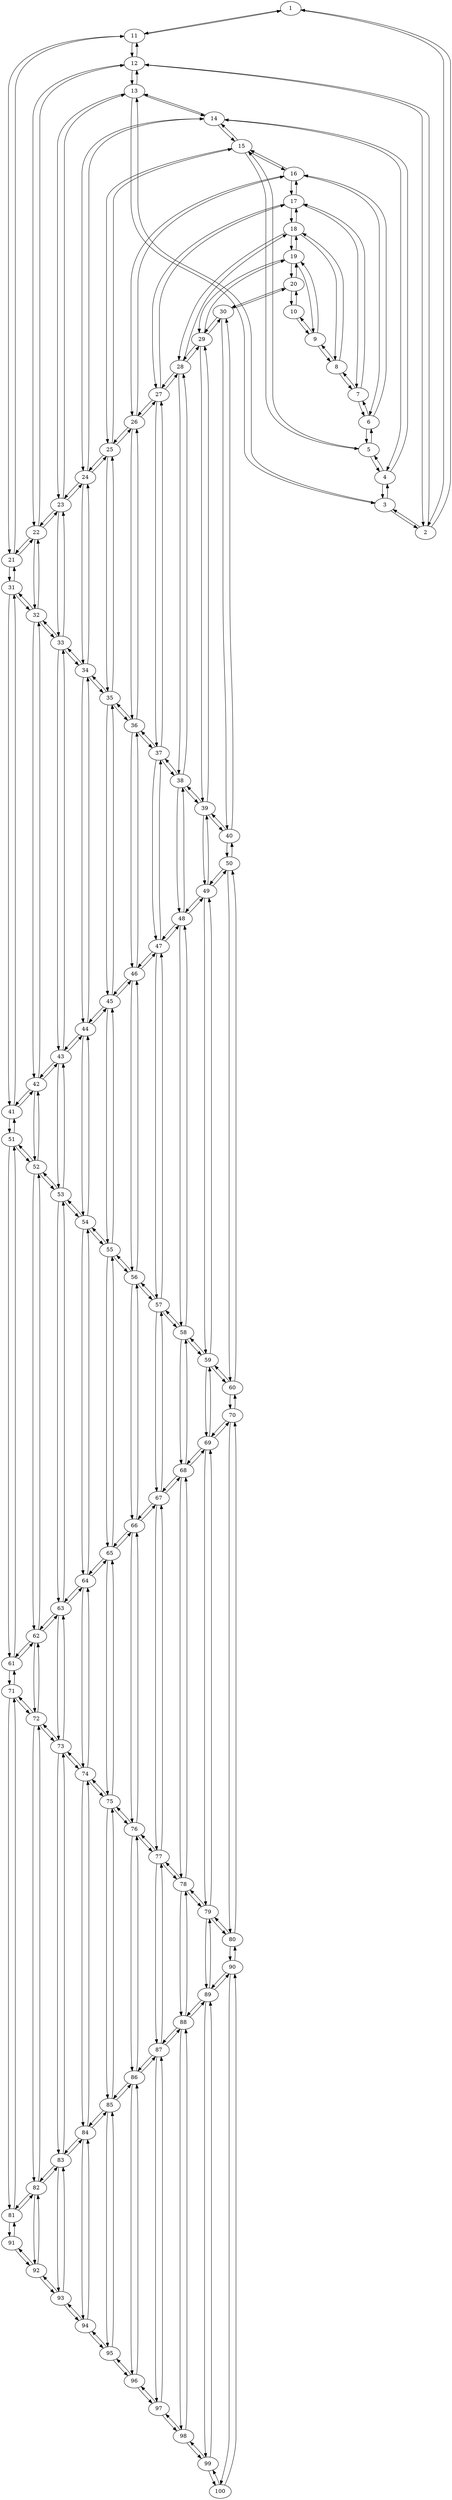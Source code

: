 digraph{1 [ pos = "1,1!" ]
11 [ pos = "1,2!" ]
11->1;
1->11
21 [ pos = "1,3!" ]
21->11;
11->21
31 [ pos = "1,4!" ]
31->21;
21->31
41 [ pos = "1,5!" ]
41->31;
31->41
51 [ pos = "1,6!" ]
51->41;
41->51
61 [ pos = "1,7!" ]
61->51;
51->61
71 [ pos = "1,8!" ]
71->61;
61->71
81 [ pos = "1,9!" ]
81->71;
71->81
91 [ pos = "1,10!" ]
91->81;
81->91
2 [ pos = "2,1!" ]
2->1;
1->2
12 [ pos = "2,2!" ]
12->11;
11->12
12->2;
2->12
22 [ pos = "2,3!" ]
22->21;
21->22
22->12;
12->22
32 [ pos = "2,4!" ]
32->31;
31->32
32->22;
22->32
42 [ pos = "2,5!" ]
42->41;
41->42
42->32;
32->42
52 [ pos = "2,6!" ]
52->51;
51->52
52->42;
42->52
62 [ pos = "2,7!" ]
62->61;
61->62
62->52;
52->62
72 [ pos = "2,8!" ]
72->71;
71->72
72->62;
62->72
82 [ pos = "2,9!" ]
82->81;
81->82
82->72;
72->82
92 [ pos = "2,10!" ]
92->91;
91->92
92->82;
82->92
3 [ pos = "3,1!" ]
3->2;
2->3
13 [ pos = "3,2!" ]
13->12;
12->13
13->3;
3->13
23 [ pos = "3,3!" ]
23->22;
22->23
23->13;
13->23
33 [ pos = "3,4!" ]
33->32;
32->33
33->23;
23->33
43 [ pos = "3,5!" ]
43->42;
42->43
43->33;
33->43
53 [ pos = "3,6!" ]
53->52;
52->53
53->43;
43->53
63 [ pos = "3,7!" ]
63->62;
62->63
63->53;
53->63
73 [ pos = "3,8!" ]
73->72;
72->73
73->63;
63->73
83 [ pos = "3,9!" ]
83->82;
82->83
83->73;
73->83
93 [ pos = "3,10!" ]
93->92;
92->93
93->83;
83->93
4 [ pos = "4,1!" ]
4->3;
3->4
14 [ pos = "4,2!" ]
14->13;
13->14
14->4;
4->14
24 [ pos = "4,3!" ]
24->23;
23->24
24->14;
14->24
34 [ pos = "4,4!" ]
34->33;
33->34
34->24;
24->34
44 [ pos = "4,5!" ]
44->43;
43->44
44->34;
34->44
54 [ pos = "4,6!" ]
54->53;
53->54
54->44;
44->54
64 [ pos = "4,7!" ]
64->63;
63->64
64->54;
54->64
74 [ pos = "4,8!" ]
74->73;
73->74
74->64;
64->74
84 [ pos = "4,9!" ]
84->83;
83->84
84->74;
74->84
94 [ pos = "4,10!" ]
94->93;
93->94
94->84;
84->94
5 [ pos = "5,1!" ]
5->4;
4->5
15 [ pos = "5,2!" ]
15->14;
14->15
15->5;
5->15
25 [ pos = "5,3!" ]
25->24;
24->25
25->15;
15->25
35 [ pos = "5,4!" ]
35->34;
34->35
35->25;
25->35
45 [ pos = "5,5!" ]
45->44;
44->45
45->35;
35->45
55 [ pos = "5,6!" ]
55->54;
54->55
55->45;
45->55
65 [ pos = "5,7!" ]
65->64;
64->65
65->55;
55->65
75 [ pos = "5,8!" ]
75->74;
74->75
75->65;
65->75
85 [ pos = "5,9!" ]
85->84;
84->85
85->75;
75->85
95 [ pos = "5,10!" ]
95->94;
94->95
95->85;
85->95
6 [ pos = "6,1!" ]
6->5;
5->6
16 [ pos = "6,2!" ]
16->15;
15->16
16->6;
6->16
26 [ pos = "6,3!" ]
26->25;
25->26
26->16;
16->26
36 [ pos = "6,4!" ]
36->35;
35->36
36->26;
26->36
46 [ pos = "6,5!" ]
46->45;
45->46
46->36;
36->46
56 [ pos = "6,6!" ]
56->55;
55->56
56->46;
46->56
66 [ pos = "6,7!" ]
66->65;
65->66
66->56;
56->66
76 [ pos = "6,8!" ]
76->75;
75->76
76->66;
66->76
86 [ pos = "6,9!" ]
86->85;
85->86
86->76;
76->86
96 [ pos = "6,10!" ]
96->95;
95->96
96->86;
86->96
7 [ pos = "7,1!" ]
7->6;
6->7
17 [ pos = "7,2!" ]
17->16;
16->17
17->7;
7->17
27 [ pos = "7,3!" ]
27->26;
26->27
27->17;
17->27
37 [ pos = "7,4!" ]
37->36;
36->37
37->27;
27->37
47 [ pos = "7,5!" ]
47->46;
46->47
47->37;
37->47
57 [ pos = "7,6!" ]
57->56;
56->57
57->47;
47->57
67 [ pos = "7,7!" ]
67->66;
66->67
67->57;
57->67
77 [ pos = "7,8!" ]
77->76;
76->77
77->67;
67->77
87 [ pos = "7,9!" ]
87->86;
86->87
87->77;
77->87
97 [ pos = "7,10!" ]
97->96;
96->97
97->87;
87->97
8 [ pos = "8,1!" ]
8->7;
7->8
18 [ pos = "8,2!" ]
18->17;
17->18
18->8;
8->18
28 [ pos = "8,3!" ]
28->27;
27->28
28->18;
18->28
38 [ pos = "8,4!" ]
38->37;
37->38
38->28;
28->38
48 [ pos = "8,5!" ]
48->47;
47->48
48->38;
38->48
58 [ pos = "8,6!" ]
58->57;
57->58
58->48;
48->58
68 [ pos = "8,7!" ]
68->67;
67->68
68->58;
58->68
78 [ pos = "8,8!" ]
78->77;
77->78
78->68;
68->78
88 [ pos = "8,9!" ]
88->87;
87->88
88->78;
78->88
98 [ pos = "8,10!" ]
98->97;
97->98
98->88;
88->98
9 [ pos = "9,1!" ]
9->8;
8->9
19 [ pos = "9,2!" ]
19->18;
18->19
19->9;
9->19
29 [ pos = "9,3!" ]
29->28;
28->29
29->19;
19->29
39 [ pos = "9,4!" ]
39->38;
38->39
39->29;
29->39
49 [ pos = "9,5!" ]
49->48;
48->49
49->39;
39->49
59 [ pos = "9,6!" ]
59->58;
58->59
59->49;
49->59
69 [ pos = "9,7!" ]
69->68;
68->69
69->59;
59->69
79 [ pos = "9,8!" ]
79->78;
78->79
79->69;
69->79
89 [ pos = "9,9!" ]
89->88;
88->89
89->79;
79->89
99 [ pos = "9,10!" ]
99->98;
98->99
99->89;
89->99
10 [ pos = "10,1!" ]
10->9;
9->10
20 [ pos = "10,2!" ]
20->19;
19->20
20->10;
10->20
30 [ pos = "10,3!" ]
30->29;
29->30
30->20;
20->30
40 [ pos = "10,4!" ]
40->39;
39->40
40->30;
30->40
50 [ pos = "10,5!" ]
50->49;
49->50
50->40;
40->50
60 [ pos = "10,6!" ]
60->59;
59->60
60->50;
50->60
70 [ pos = "10,7!" ]
70->69;
69->70
70->60;
60->70
80 [ pos = "10,8!" ]
80->79;
79->80
80->70;
70->80
90 [ pos = "10,9!" ]
90->89;
89->90
90->80;
80->90
100 [ pos = "10,10!" ]
100->99;
99->100
100->90;
90->100
}
